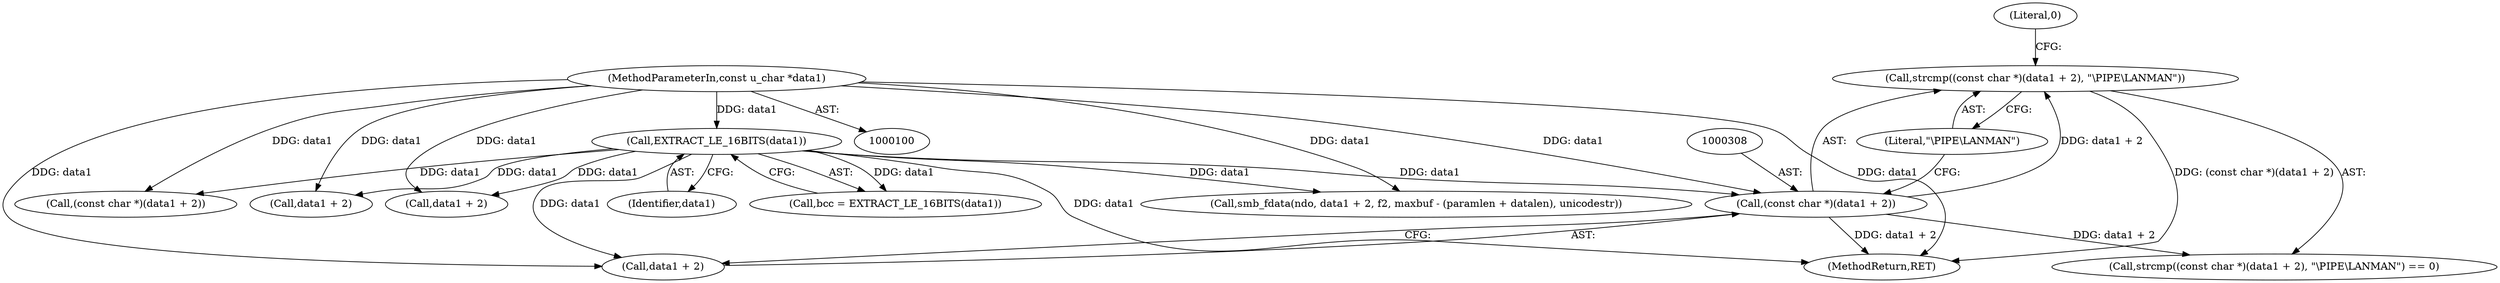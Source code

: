 digraph "1_tcpdump_96480ab95308cd9234b4f09b175ebf60e17792c6@API" {
"1000306" [label="(Call,strcmp((const char *)(data1 + 2), \"\\PIPE\\LANMAN\"))"];
"1000307" [label="(Call,(const char *)(data1 + 2))"];
"1000103" [label="(MethodParameterIn,const u_char *data1)"];
"1000261" [label="(Call,EXTRACT_LE_16BITS(data1))"];
"1000307" [label="(Call,(const char *)(data1 + 2))"];
"1000305" [label="(Call,strcmp((const char *)(data1 + 2), \"\\PIPE\\LANMAN\") == 0)"];
"1000312" [label="(Literal,\"\\PIPE\\LANMAN\")"];
"1000276" [label="(Call,data1 + 2)"];
"1000262" [label="(Identifier,data1)"];
"1000261" [label="(Call,EXTRACT_LE_16BITS(data1))"];
"1000313" [label="(Literal,0)"];
"1000309" [label="(Call,data1 + 2)"];
"1000354" [label="(MethodReturn,RET)"];
"1000289" [label="(Call,(const char *)(data1 + 2))"];
"1000274" [label="(Call,smb_fdata(ndo, data1 + 2, f2, maxbuf - (paramlen + datalen), unicodestr))"];
"1000291" [label="(Call,data1 + 2)"];
"1000306" [label="(Call,strcmp((const char *)(data1 + 2), \"\\PIPE\\LANMAN\"))"];
"1000103" [label="(MethodParameterIn,const u_char *data1)"];
"1000259" [label="(Call,bcc = EXTRACT_LE_16BITS(data1))"];
"1000306" -> "1000305"  [label="AST: "];
"1000306" -> "1000312"  [label="CFG: "];
"1000307" -> "1000306"  [label="AST: "];
"1000312" -> "1000306"  [label="AST: "];
"1000313" -> "1000306"  [label="CFG: "];
"1000306" -> "1000354"  [label="DDG: (const char *)(data1 + 2)"];
"1000307" -> "1000306"  [label="DDG: data1 + 2"];
"1000307" -> "1000309"  [label="CFG: "];
"1000308" -> "1000307"  [label="AST: "];
"1000309" -> "1000307"  [label="AST: "];
"1000312" -> "1000307"  [label="CFG: "];
"1000307" -> "1000354"  [label="DDG: data1 + 2"];
"1000307" -> "1000305"  [label="DDG: data1 + 2"];
"1000103" -> "1000307"  [label="DDG: data1"];
"1000261" -> "1000307"  [label="DDG: data1"];
"1000103" -> "1000100"  [label="AST: "];
"1000103" -> "1000354"  [label="DDG: data1"];
"1000103" -> "1000261"  [label="DDG: data1"];
"1000103" -> "1000274"  [label="DDG: data1"];
"1000103" -> "1000276"  [label="DDG: data1"];
"1000103" -> "1000289"  [label="DDG: data1"];
"1000103" -> "1000291"  [label="DDG: data1"];
"1000103" -> "1000309"  [label="DDG: data1"];
"1000261" -> "1000259"  [label="AST: "];
"1000261" -> "1000262"  [label="CFG: "];
"1000262" -> "1000261"  [label="AST: "];
"1000259" -> "1000261"  [label="CFG: "];
"1000261" -> "1000354"  [label="DDG: data1"];
"1000261" -> "1000259"  [label="DDG: data1"];
"1000261" -> "1000274"  [label="DDG: data1"];
"1000261" -> "1000276"  [label="DDG: data1"];
"1000261" -> "1000289"  [label="DDG: data1"];
"1000261" -> "1000291"  [label="DDG: data1"];
"1000261" -> "1000309"  [label="DDG: data1"];
}
